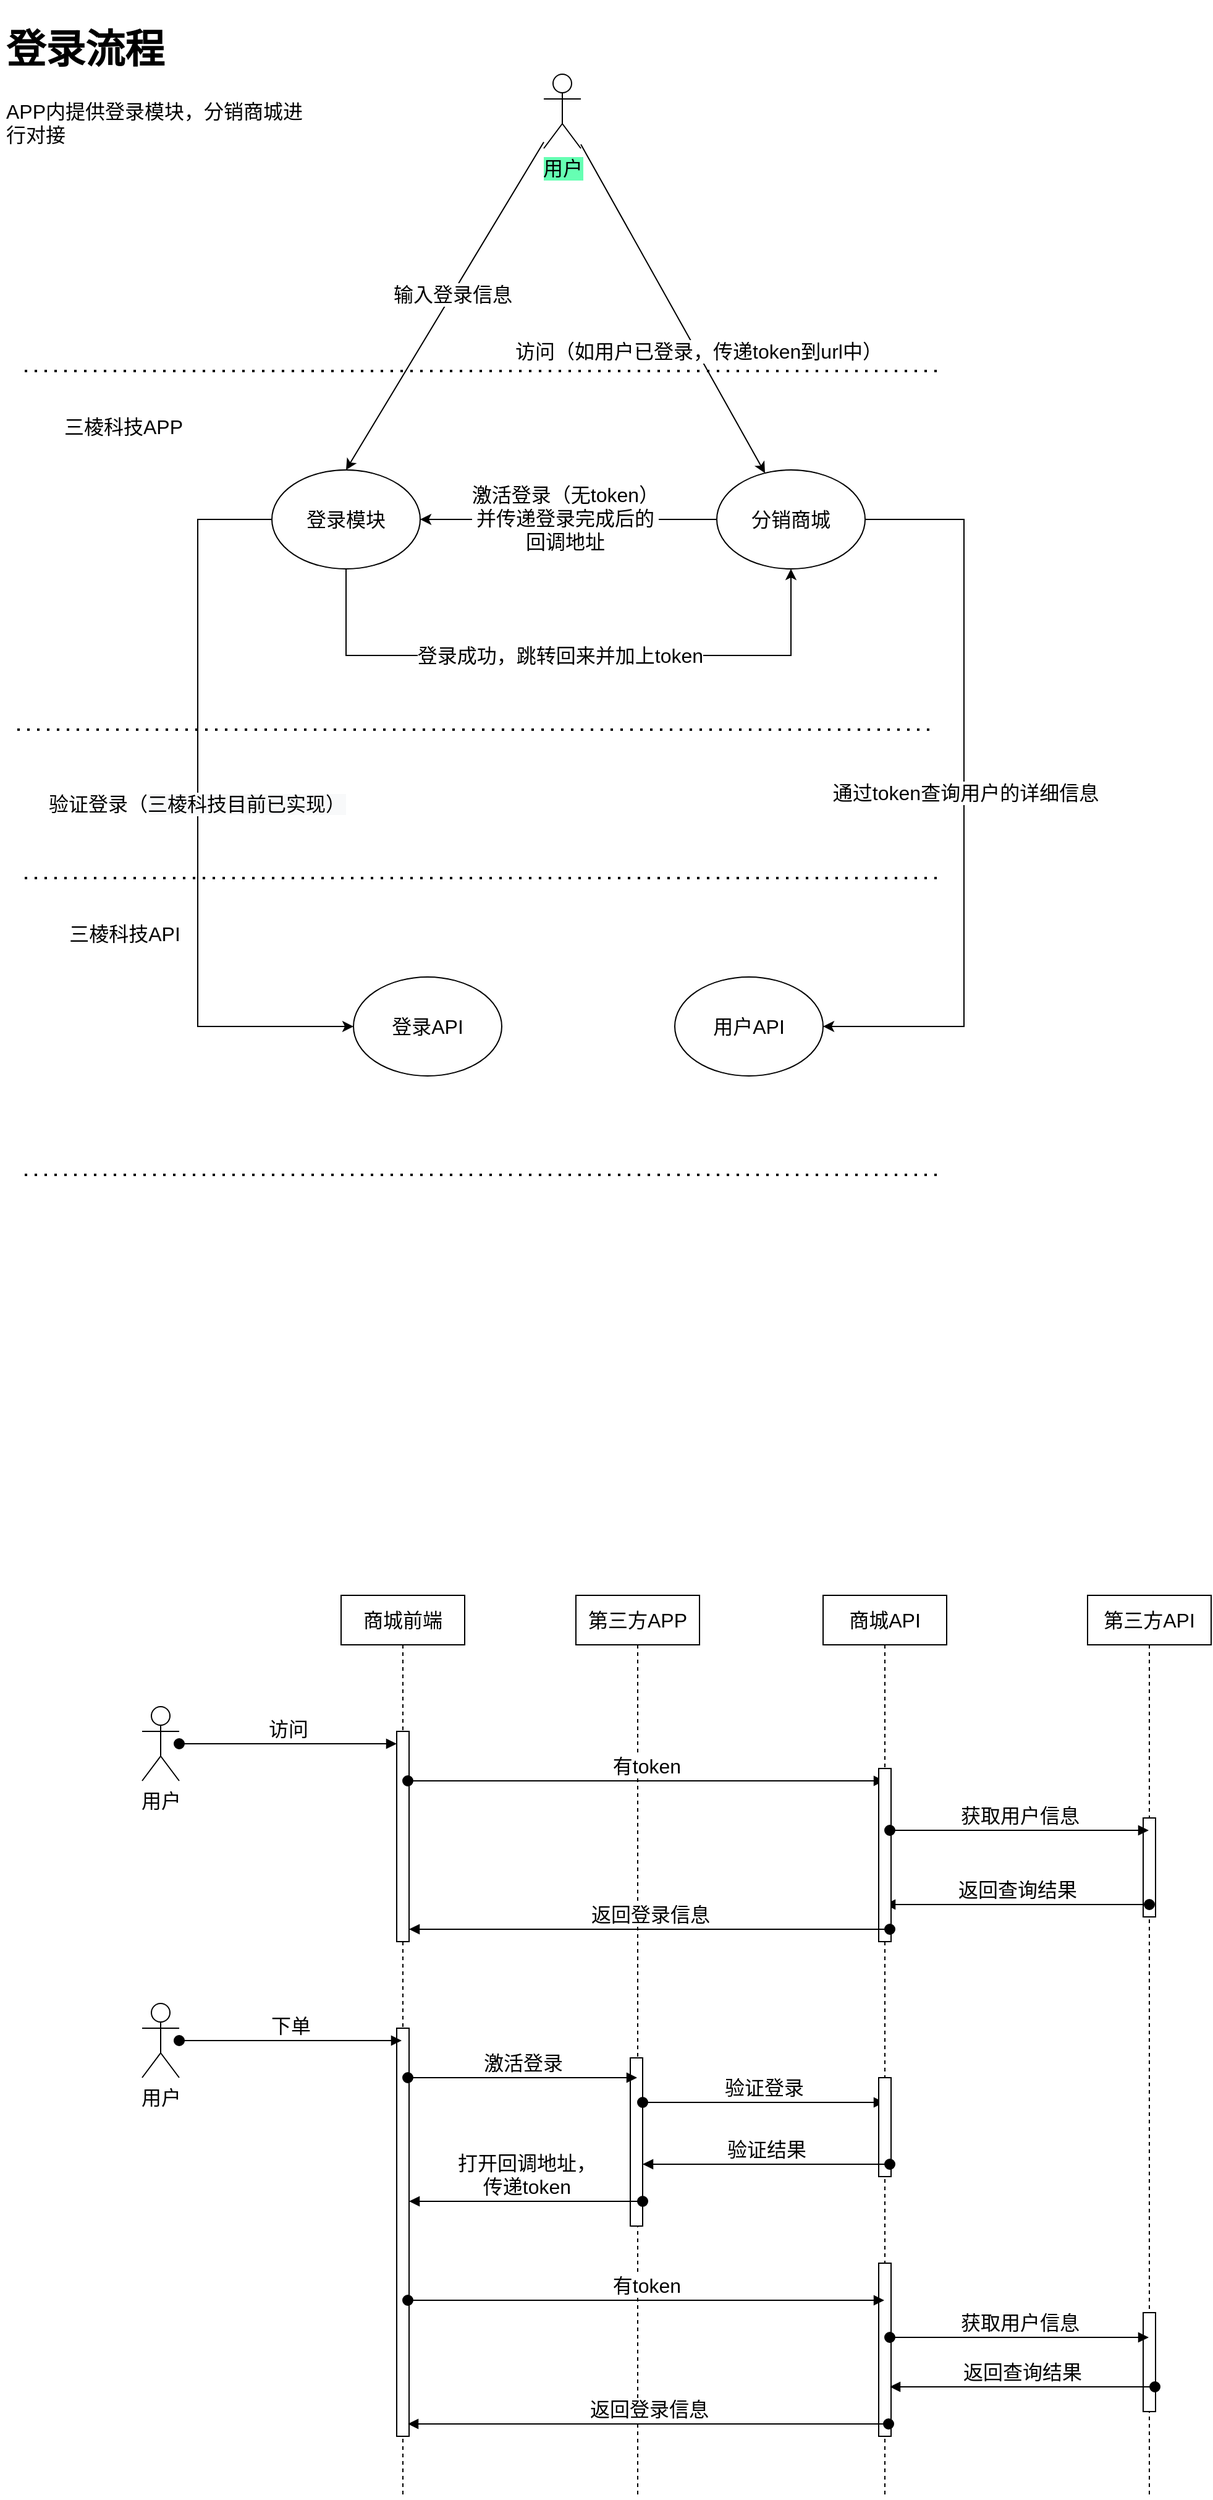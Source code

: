 <mxfile version="14.5.3" type="github">
  <diagram id="IZal-CDfWJfEBjwSl7ik" name="第 1 页">
    <mxGraphModel dx="1481" dy="1079" grid="1" gridSize="10" guides="1" tooltips="1" connect="1" arrows="1" fold="1" page="1" pageScale="1" pageWidth="827" pageHeight="1169" math="0" shadow="0">
      <root>
        <mxCell id="0" />
        <mxCell id="1" parent="0" />
        <mxCell id="C_QCUCFtFb6yNc336R0_-2" value="" style="endArrow=none;dashed=1;html=1;dashPattern=1 3;strokeWidth=2;" edge="1" parent="1">
          <mxGeometry width="50" height="50" relative="1" as="geometry">
            <mxPoint x="30" y="310" as="sourcePoint" />
            <mxPoint x="770" y="310" as="targetPoint" />
          </mxGeometry>
        </mxCell>
        <mxCell id="C_QCUCFtFb6yNc336R0_-3" value="三棱科技APP" style="text;html=1;strokeColor=none;fillColor=none;align=center;verticalAlign=middle;whiteSpace=wrap;rounded=0;fontSize=16;" vertex="1" parent="1">
          <mxGeometry x="40" y="340" width="140" height="30" as="geometry" />
        </mxCell>
        <mxCell id="C_QCUCFtFb6yNc336R0_-19" style="edgeStyle=orthogonalEdgeStyle;rounded=0;orthogonalLoop=1;jettySize=auto;html=1;exitX=0.5;exitY=1;exitDx=0;exitDy=0;entryX=0.5;entryY=1;entryDx=0;entryDy=0;fontSize=16;" edge="1" parent="1" source="C_QCUCFtFb6yNc336R0_-4" target="C_QCUCFtFb6yNc336R0_-8">
          <mxGeometry relative="1" as="geometry">
            <Array as="points">
              <mxPoint x="290" y="540" />
              <mxPoint x="650" y="540" />
            </Array>
          </mxGeometry>
        </mxCell>
        <mxCell id="C_QCUCFtFb6yNc336R0_-23" value="登录成功，跳转回来并加上token" style="edgeLabel;html=1;align=center;verticalAlign=middle;resizable=0;points=[];fontSize=16;" vertex="1" connectable="0" parent="C_QCUCFtFb6yNc336R0_-19">
          <mxGeometry x="-0.028" relative="1" as="geometry">
            <mxPoint as="offset" />
          </mxGeometry>
        </mxCell>
        <mxCell id="C_QCUCFtFb6yNc336R0_-31" style="edgeStyle=orthogonalEdgeStyle;rounded=0;orthogonalLoop=1;jettySize=auto;html=1;exitX=0;exitY=0.5;exitDx=0;exitDy=0;entryX=0;entryY=0.5;entryDx=0;entryDy=0;fontSize=16;" edge="1" parent="1" source="C_QCUCFtFb6yNc336R0_-4" target="C_QCUCFtFb6yNc336R0_-30">
          <mxGeometry relative="1" as="geometry">
            <Array as="points">
              <mxPoint x="170" y="430" />
              <mxPoint x="170" y="840" />
            </Array>
          </mxGeometry>
        </mxCell>
        <mxCell id="C_QCUCFtFb6yNc336R0_-32" value="验证登录（&lt;span style=&quot;background-color: rgb(248 , 249 , 250)&quot;&gt;三棱科技目前已实现）&lt;/span&gt;" style="edgeLabel;html=1;align=center;verticalAlign=middle;resizable=0;points=[];fontSize=16;rotation=0;" vertex="1" connectable="0" parent="C_QCUCFtFb6yNc336R0_-31">
          <mxGeometry x="-0.104" y="-1" relative="1" as="geometry">
            <mxPoint y="23" as="offset" />
          </mxGeometry>
        </mxCell>
        <mxCell id="C_QCUCFtFb6yNc336R0_-4" value="登录模块" style="ellipse;whiteSpace=wrap;html=1;fontSize=16;" vertex="1" parent="1">
          <mxGeometry x="230" y="390" width="120" height="80" as="geometry" />
        </mxCell>
        <mxCell id="C_QCUCFtFb6yNc336R0_-10" style="rounded=0;orthogonalLoop=1;jettySize=auto;html=1;fontSize=16;" edge="1" parent="1" source="C_QCUCFtFb6yNc336R0_-5" target="C_QCUCFtFb6yNc336R0_-8">
          <mxGeometry relative="1" as="geometry" />
        </mxCell>
        <mxCell id="C_QCUCFtFb6yNc336R0_-13" value="访问（如用户已登录，传递token到url中）" style="edgeLabel;html=1;align=center;verticalAlign=middle;resizable=0;points=[];fontSize=16;" vertex="1" connectable="0" parent="C_QCUCFtFb6yNc336R0_-10">
          <mxGeometry x="-0.031" relative="1" as="geometry">
            <mxPoint x="22.19" y="37.95" as="offset" />
          </mxGeometry>
        </mxCell>
        <mxCell id="C_QCUCFtFb6yNc336R0_-17" style="edgeStyle=none;rounded=0;orthogonalLoop=1;jettySize=auto;html=1;entryX=0.5;entryY=0;entryDx=0;entryDy=0;fontSize=16;" edge="1" parent="1" source="C_QCUCFtFb6yNc336R0_-5" target="C_QCUCFtFb6yNc336R0_-4">
          <mxGeometry relative="1" as="geometry" />
        </mxCell>
        <mxCell id="C_QCUCFtFb6yNc336R0_-18" value="输入登录信息" style="edgeLabel;html=1;align=center;verticalAlign=middle;resizable=0;points=[];fontSize=16;" vertex="1" connectable="0" parent="C_QCUCFtFb6yNc336R0_-17">
          <mxGeometry x="-0.07" relative="1" as="geometry">
            <mxPoint as="offset" />
          </mxGeometry>
        </mxCell>
        <mxCell id="C_QCUCFtFb6yNc336R0_-5" value="用户" style="shape=umlActor;verticalLabelPosition=bottom;verticalAlign=top;html=1;outlineConnect=0;fontSize=16;labelBackgroundColor=#66FFB3;" vertex="1" parent="1">
          <mxGeometry x="450" y="70" width="30" height="60" as="geometry" />
        </mxCell>
        <mxCell id="C_QCUCFtFb6yNc336R0_-11" style="edgeStyle=none;rounded=0;orthogonalLoop=1;jettySize=auto;html=1;exitX=0;exitY=0.5;exitDx=0;exitDy=0;fontSize=16;" edge="1" parent="1" source="C_QCUCFtFb6yNc336R0_-8" target="C_QCUCFtFb6yNc336R0_-4">
          <mxGeometry relative="1" as="geometry" />
        </mxCell>
        <mxCell id="C_QCUCFtFb6yNc336R0_-12" value="激活登录（无token）&lt;br&gt;并传递登录完成后的&lt;br&gt;回调地址" style="edgeLabel;html=1;align=center;verticalAlign=middle;resizable=0;points=[];fontSize=16;" vertex="1" connectable="0" parent="C_QCUCFtFb6yNc336R0_-11">
          <mxGeometry x="0.025" y="-1" relative="1" as="geometry">
            <mxPoint as="offset" />
          </mxGeometry>
        </mxCell>
        <mxCell id="C_QCUCFtFb6yNc336R0_-28" style="edgeStyle=orthogonalEdgeStyle;rounded=0;orthogonalLoop=1;jettySize=auto;html=1;exitX=1;exitY=0.5;exitDx=0;exitDy=0;entryX=1;entryY=0.5;entryDx=0;entryDy=0;fontSize=16;" edge="1" parent="1" source="C_QCUCFtFb6yNc336R0_-8" target="C_QCUCFtFb6yNc336R0_-27">
          <mxGeometry relative="1" as="geometry">
            <Array as="points">
              <mxPoint x="790" y="430" />
              <mxPoint x="790" y="840" />
            </Array>
          </mxGeometry>
        </mxCell>
        <mxCell id="C_QCUCFtFb6yNc336R0_-29" value="通过token查询用户的详细信息" style="edgeLabel;html=1;align=center;verticalAlign=middle;resizable=0;points=[];fontSize=16;rotation=0;" vertex="1" connectable="0" parent="C_QCUCFtFb6yNc336R0_-28">
          <mxGeometry x="0.077" y="1" relative="1" as="geometry">
            <mxPoint y="-25" as="offset" />
          </mxGeometry>
        </mxCell>
        <mxCell id="C_QCUCFtFb6yNc336R0_-8" value="分销商城" style="ellipse;whiteSpace=wrap;html=1;fontSize=16;" vertex="1" parent="1">
          <mxGeometry x="590" y="390" width="120" height="80" as="geometry" />
        </mxCell>
        <mxCell id="C_QCUCFtFb6yNc336R0_-9" value="" style="endArrow=none;dashed=1;html=1;dashPattern=1 3;strokeWidth=2;" edge="1" parent="1">
          <mxGeometry width="50" height="50" relative="1" as="geometry">
            <mxPoint x="24" y="600" as="sourcePoint" />
            <mxPoint x="764" y="600" as="targetPoint" />
          </mxGeometry>
        </mxCell>
        <mxCell id="C_QCUCFtFb6yNc336R0_-15" value="&lt;h1&gt;登录流程&lt;/h1&gt;&lt;p&gt;APP内提供登录模块，分销商城进行对接&lt;/p&gt;" style="text;html=1;strokeColor=none;fillColor=none;spacing=5;spacingTop=-20;whiteSpace=wrap;overflow=hidden;rounded=0;fontSize=16;" vertex="1" parent="1">
          <mxGeometry x="10" y="20" width="260" height="150" as="geometry" />
        </mxCell>
        <mxCell id="C_QCUCFtFb6yNc336R0_-24" value="" style="endArrow=none;dashed=1;html=1;dashPattern=1 3;strokeWidth=2;" edge="1" parent="1">
          <mxGeometry width="50" height="50" relative="1" as="geometry">
            <mxPoint x="30" y="720" as="sourcePoint" />
            <mxPoint x="770" y="720" as="targetPoint" />
          </mxGeometry>
        </mxCell>
        <mxCell id="C_QCUCFtFb6yNc336R0_-25" value="" style="endArrow=none;dashed=1;html=1;dashPattern=1 3;strokeWidth=2;" edge="1" parent="1">
          <mxGeometry width="50" height="50" relative="1" as="geometry">
            <mxPoint x="30" y="960" as="sourcePoint" />
            <mxPoint x="770" y="960" as="targetPoint" />
          </mxGeometry>
        </mxCell>
        <mxCell id="C_QCUCFtFb6yNc336R0_-26" value="三棱科技API" style="text;html=1;strokeColor=none;fillColor=none;align=center;verticalAlign=middle;whiteSpace=wrap;rounded=0;fontSize=16;" vertex="1" parent="1">
          <mxGeometry x="46" y="750" width="130" height="30" as="geometry" />
        </mxCell>
        <mxCell id="C_QCUCFtFb6yNc336R0_-27" value="用户API" style="ellipse;whiteSpace=wrap;html=1;fontSize=16;" vertex="1" parent="1">
          <mxGeometry x="556" y="800" width="120" height="80" as="geometry" />
        </mxCell>
        <mxCell id="C_QCUCFtFb6yNc336R0_-30" value="登录API" style="ellipse;whiteSpace=wrap;html=1;fontSize=16;" vertex="1" parent="1">
          <mxGeometry x="296" y="800" width="120" height="80" as="geometry" />
        </mxCell>
        <mxCell id="C_QCUCFtFb6yNc336R0_-33" value="第三方APP" style="shape=umlLifeline;perimeter=lifelinePerimeter;whiteSpace=wrap;html=1;container=1;collapsible=0;recursiveResize=0;outlineConnect=0;labelBackgroundColor=none;fontSize=16;" vertex="1" parent="1">
          <mxGeometry x="476" y="1300" width="100" height="730" as="geometry" />
        </mxCell>
        <mxCell id="C_QCUCFtFb6yNc336R0_-51" value="" style="html=1;points=[];perimeter=orthogonalPerimeter;labelBackgroundColor=none;fontSize=16;" vertex="1" parent="C_QCUCFtFb6yNc336R0_-33">
          <mxGeometry x="44" y="374" width="10" height="136" as="geometry" />
        </mxCell>
        <mxCell id="C_QCUCFtFb6yNc336R0_-54" value="验证登录" style="html=1;verticalAlign=bottom;startArrow=oval;startFill=1;endArrow=block;startSize=8;fontSize=16;" edge="1" parent="C_QCUCFtFb6yNc336R0_-33" target="C_QCUCFtFb6yNc336R0_-36">
          <mxGeometry width="60" relative="1" as="geometry">
            <mxPoint x="54" y="410" as="sourcePoint" />
            <mxPoint x="154" y="410" as="targetPoint" />
          </mxGeometry>
        </mxCell>
        <mxCell id="C_QCUCFtFb6yNc336R0_-56" value="打开回调地址，&lt;br&gt;传递token" style="html=1;verticalAlign=bottom;startArrow=oval;startFill=1;endArrow=block;startSize=8;fontSize=16;" edge="1" parent="C_QCUCFtFb6yNc336R0_-33" target="C_QCUCFtFb6yNc336R0_-48">
          <mxGeometry width="60" relative="1" as="geometry">
            <mxPoint x="54" y="490" as="sourcePoint" />
            <mxPoint x="114" y="490" as="targetPoint" />
          </mxGeometry>
        </mxCell>
        <mxCell id="C_QCUCFtFb6yNc336R0_-34" value="第三方API" style="shape=umlLifeline;perimeter=lifelinePerimeter;whiteSpace=wrap;html=1;container=1;collapsible=0;recursiveResize=0;outlineConnect=0;labelBackgroundColor=none;fontSize=16;" vertex="1" parent="1">
          <mxGeometry x="890" y="1300" width="100" height="730" as="geometry" />
        </mxCell>
        <mxCell id="C_QCUCFtFb6yNc336R0_-44" value="" style="html=1;points=[];perimeter=orthogonalPerimeter;labelBackgroundColor=none;fontSize=16;" vertex="1" parent="C_QCUCFtFb6yNc336R0_-34">
          <mxGeometry x="45" y="180" width="10" height="80" as="geometry" />
        </mxCell>
        <mxCell id="C_QCUCFtFb6yNc336R0_-46" value="返回查询结果" style="html=1;verticalAlign=bottom;startArrow=oval;startFill=1;endArrow=block;startSize=8;fontSize=16;" edge="1" parent="C_QCUCFtFb6yNc336R0_-34" target="C_QCUCFtFb6yNc336R0_-36">
          <mxGeometry width="60" relative="1" as="geometry">
            <mxPoint x="50" y="250" as="sourcePoint" />
            <mxPoint x="110" y="250" as="targetPoint" />
          </mxGeometry>
        </mxCell>
        <mxCell id="C_QCUCFtFb6yNc336R0_-59" value="" style="html=1;points=[];perimeter=orthogonalPerimeter;labelBackgroundColor=none;fontSize=16;" vertex="1" parent="C_QCUCFtFb6yNc336R0_-34">
          <mxGeometry x="45" y="580" width="10" height="80" as="geometry" />
        </mxCell>
        <mxCell id="C_QCUCFtFb6yNc336R0_-35" value="商城前端" style="shape=umlLifeline;perimeter=lifelinePerimeter;whiteSpace=wrap;html=1;container=1;collapsible=0;recursiveResize=0;outlineConnect=0;labelBackgroundColor=none;fontSize=16;" vertex="1" parent="1">
          <mxGeometry x="286" y="1300" width="100" height="730" as="geometry" />
        </mxCell>
        <mxCell id="C_QCUCFtFb6yNc336R0_-38" value="" style="html=1;points=[];perimeter=orthogonalPerimeter;labelBackgroundColor=none;fontSize=16;" vertex="1" parent="C_QCUCFtFb6yNc336R0_-35">
          <mxGeometry x="45" y="110" width="10" height="170" as="geometry" />
        </mxCell>
        <mxCell id="C_QCUCFtFb6yNc336R0_-43" value="有token" style="html=1;verticalAlign=bottom;startArrow=oval;startFill=1;endArrow=block;startSize=8;fontSize=16;" edge="1" parent="C_QCUCFtFb6yNc336R0_-35" target="C_QCUCFtFb6yNc336R0_-36">
          <mxGeometry width="60" relative="1" as="geometry">
            <mxPoint x="54" y="150" as="sourcePoint" />
            <mxPoint x="114" y="150" as="targetPoint" />
          </mxGeometry>
        </mxCell>
        <mxCell id="C_QCUCFtFb6yNc336R0_-48" value="" style="html=1;points=[];perimeter=orthogonalPerimeter;labelBackgroundColor=none;fontSize=16;" vertex="1" parent="C_QCUCFtFb6yNc336R0_-35">
          <mxGeometry x="45" y="350" width="10" height="330" as="geometry" />
        </mxCell>
        <mxCell id="C_QCUCFtFb6yNc336R0_-52" value="激活登录" style="html=1;verticalAlign=bottom;startArrow=oval;startFill=1;endArrow=block;startSize=8;fontSize=16;" edge="1" parent="C_QCUCFtFb6yNc336R0_-35" target="C_QCUCFtFb6yNc336R0_-33">
          <mxGeometry width="60" relative="1" as="geometry">
            <mxPoint x="54" y="390" as="sourcePoint" />
            <mxPoint x="114" y="390" as="targetPoint" />
          </mxGeometry>
        </mxCell>
        <mxCell id="C_QCUCFtFb6yNc336R0_-36" value="商城API" style="shape=umlLifeline;perimeter=lifelinePerimeter;whiteSpace=wrap;html=1;container=1;collapsible=0;recursiveResize=0;outlineConnect=0;labelBackgroundColor=none;fontSize=16;" vertex="1" parent="1">
          <mxGeometry x="676" y="1300" width="100" height="730" as="geometry" />
        </mxCell>
        <mxCell id="C_QCUCFtFb6yNc336R0_-42" value="" style="html=1;points=[];perimeter=orthogonalPerimeter;labelBackgroundColor=none;fontSize=16;" vertex="1" parent="C_QCUCFtFb6yNc336R0_-36">
          <mxGeometry x="45" y="140" width="10" height="140" as="geometry" />
        </mxCell>
        <mxCell id="C_QCUCFtFb6yNc336R0_-45" value="获取用户信息" style="html=1;verticalAlign=bottom;startArrow=oval;startFill=1;endArrow=block;startSize=8;fontSize=16;" edge="1" parent="C_QCUCFtFb6yNc336R0_-36" target="C_QCUCFtFb6yNc336R0_-34">
          <mxGeometry width="60" relative="1" as="geometry">
            <mxPoint x="54" y="190" as="sourcePoint" />
            <mxPoint x="114" y="190" as="targetPoint" />
          </mxGeometry>
        </mxCell>
        <mxCell id="C_QCUCFtFb6yNc336R0_-47" value="返回登录信息" style="html=1;verticalAlign=bottom;startArrow=oval;startFill=1;endArrow=block;startSize=8;fontSize=16;" edge="1" parent="C_QCUCFtFb6yNc336R0_-36" target="C_QCUCFtFb6yNc336R0_-38">
          <mxGeometry width="60" relative="1" as="geometry">
            <mxPoint x="54" y="270" as="sourcePoint" />
            <mxPoint x="114" y="270" as="targetPoint" />
          </mxGeometry>
        </mxCell>
        <mxCell id="C_QCUCFtFb6yNc336R0_-53" value="" style="html=1;points=[];perimeter=orthogonalPerimeter;labelBackgroundColor=none;fontSize=16;" vertex="1" parent="C_QCUCFtFb6yNc336R0_-36">
          <mxGeometry x="45" y="390" width="10" height="80" as="geometry" />
        </mxCell>
        <mxCell id="C_QCUCFtFb6yNc336R0_-55" value="验证结果" style="html=1;verticalAlign=bottom;startArrow=oval;startFill=1;endArrow=block;startSize=8;fontSize=16;" edge="1" parent="C_QCUCFtFb6yNc336R0_-36" target="C_QCUCFtFb6yNc336R0_-51">
          <mxGeometry width="60" relative="1" as="geometry">
            <mxPoint x="54" y="460" as="sourcePoint" />
            <mxPoint x="114" y="460" as="targetPoint" />
          </mxGeometry>
        </mxCell>
        <mxCell id="C_QCUCFtFb6yNc336R0_-57" value="" style="html=1;points=[];perimeter=orthogonalPerimeter;labelBackgroundColor=none;fontSize=16;" vertex="1" parent="C_QCUCFtFb6yNc336R0_-36">
          <mxGeometry x="45" y="540" width="10" height="140" as="geometry" />
        </mxCell>
        <mxCell id="C_QCUCFtFb6yNc336R0_-37" value="用户" style="shape=umlActor;verticalLabelPosition=bottom;verticalAlign=top;html=1;outlineConnect=0;labelBackgroundColor=none;fontSize=16;" vertex="1" parent="1">
          <mxGeometry x="125" y="1390" width="30" height="60" as="geometry" />
        </mxCell>
        <mxCell id="C_QCUCFtFb6yNc336R0_-39" value="访问" style="html=1;verticalAlign=bottom;startArrow=oval;endArrow=block;startSize=8;fontSize=16;" edge="1" target="C_QCUCFtFb6yNc336R0_-38" parent="1" source="C_QCUCFtFb6yNc336R0_-37">
          <mxGeometry relative="1" as="geometry">
            <mxPoint x="170" y="1410" as="sourcePoint" />
          </mxGeometry>
        </mxCell>
        <mxCell id="C_QCUCFtFb6yNc336R0_-49" value="下单" style="html=1;verticalAlign=bottom;startArrow=oval;startFill=1;endArrow=block;startSize=8;fontSize=16;" edge="1" parent="1">
          <mxGeometry width="60" relative="1" as="geometry">
            <mxPoint x="155" y="1660" as="sourcePoint" />
            <mxPoint x="335" y="1660" as="targetPoint" />
          </mxGeometry>
        </mxCell>
        <mxCell id="C_QCUCFtFb6yNc336R0_-58" value="有token" style="html=1;verticalAlign=bottom;startArrow=oval;startFill=1;endArrow=block;startSize=8;fontSize=16;" edge="1" parent="1">
          <mxGeometry width="60" relative="1" as="geometry">
            <mxPoint x="340" y="1870" as="sourcePoint" />
            <mxPoint x="725.5" y="1870" as="targetPoint" />
          </mxGeometry>
        </mxCell>
        <mxCell id="C_QCUCFtFb6yNc336R0_-60" value="获取用户信息" style="html=1;verticalAlign=bottom;startArrow=oval;startFill=1;endArrow=block;startSize=8;fontSize=16;" edge="1" parent="1">
          <mxGeometry width="60" relative="1" as="geometry">
            <mxPoint x="730" y="1900" as="sourcePoint" />
            <mxPoint x="939.5" y="1900" as="targetPoint" />
          </mxGeometry>
        </mxCell>
        <mxCell id="C_QCUCFtFb6yNc336R0_-61" value="返回查询结果" style="html=1;verticalAlign=bottom;startArrow=oval;startFill=1;endArrow=block;startSize=8;fontSize=16;" edge="1" parent="1">
          <mxGeometry width="60" relative="1" as="geometry">
            <mxPoint x="944.5" y="1940" as="sourcePoint" />
            <mxPoint x="730" y="1940" as="targetPoint" />
          </mxGeometry>
        </mxCell>
        <mxCell id="C_QCUCFtFb6yNc336R0_-62" value="返回登录信息" style="html=1;verticalAlign=bottom;startArrow=oval;startFill=1;endArrow=block;startSize=8;fontSize=16;" edge="1" parent="1">
          <mxGeometry width="60" relative="1" as="geometry">
            <mxPoint x="729" y="1970" as="sourcePoint" />
            <mxPoint x="340" y="1970" as="targetPoint" />
          </mxGeometry>
        </mxCell>
        <mxCell id="C_QCUCFtFb6yNc336R0_-63" value="用户" style="shape=umlActor;verticalLabelPosition=bottom;verticalAlign=top;html=1;outlineConnect=0;labelBackgroundColor=none;fontSize=16;" vertex="1" parent="1">
          <mxGeometry x="125" y="1630" width="30" height="60" as="geometry" />
        </mxCell>
      </root>
    </mxGraphModel>
  </diagram>
</mxfile>
